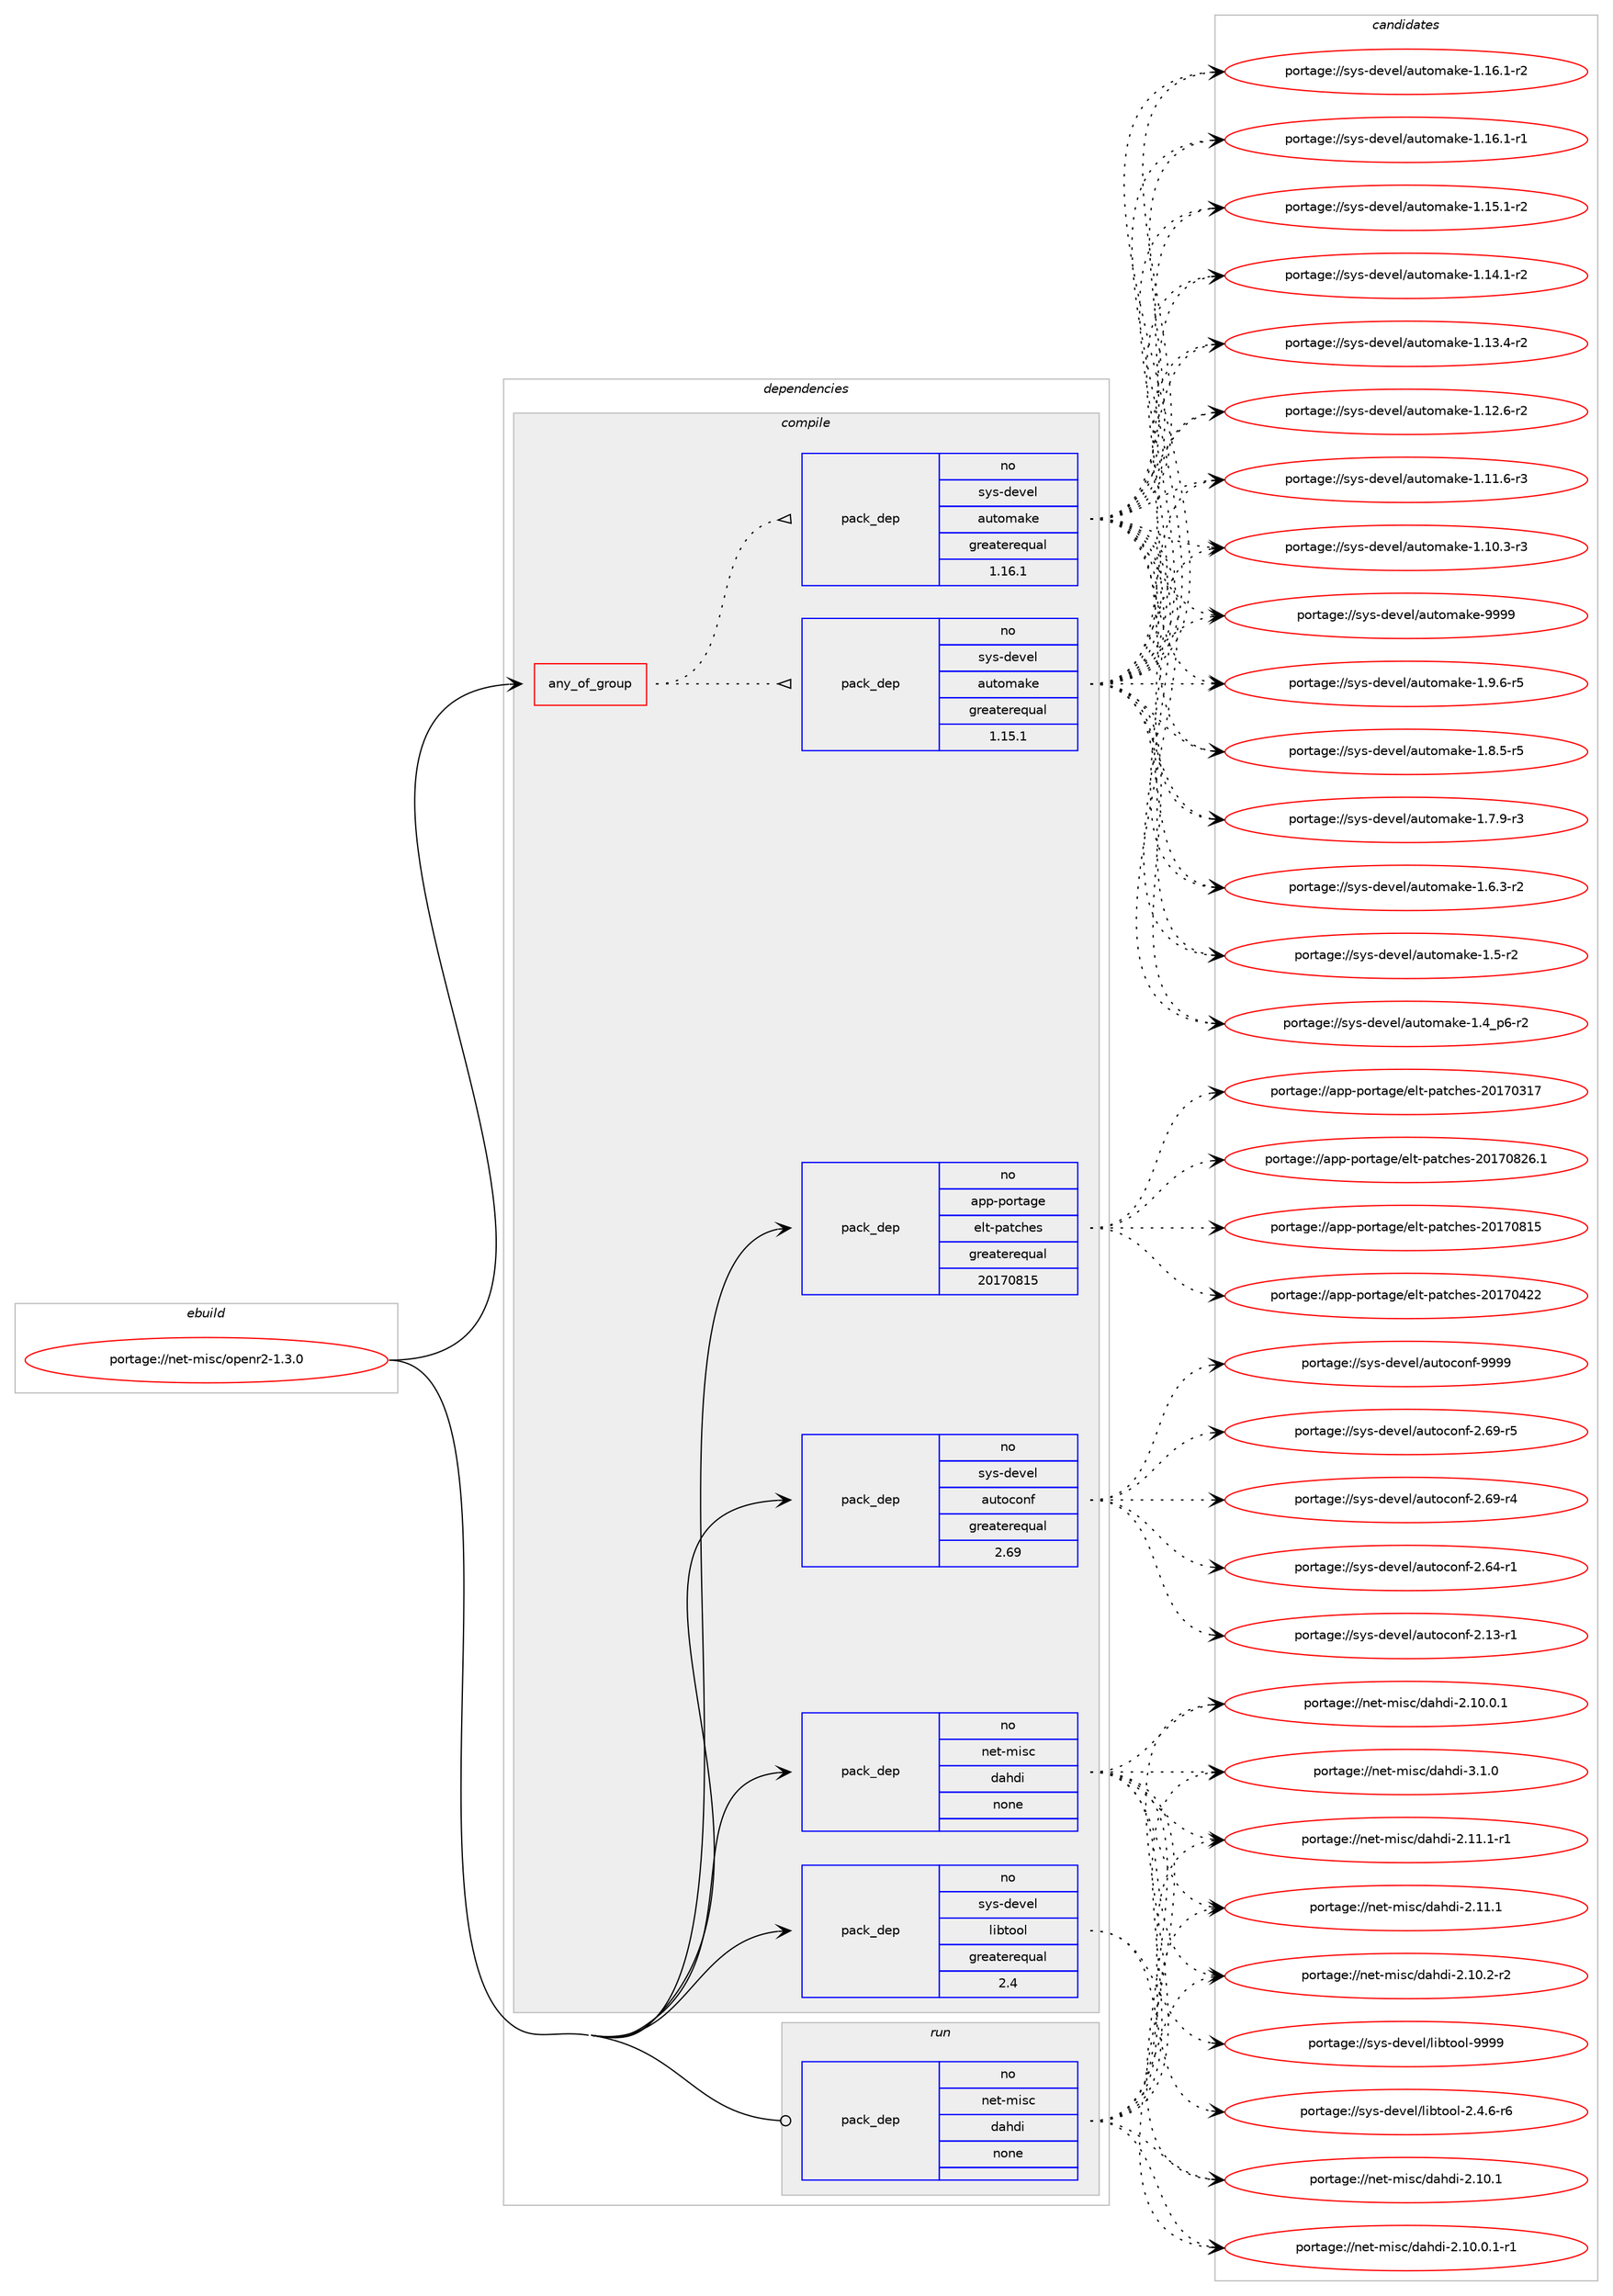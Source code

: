digraph prolog {

# *************
# Graph options
# *************

newrank=true;
concentrate=true;
compound=true;
graph [rankdir=LR,fontname=Helvetica,fontsize=10,ranksep=1.5];#, ranksep=2.5, nodesep=0.2];
edge  [arrowhead=vee];
node  [fontname=Helvetica,fontsize=10];

# **********
# The ebuild
# **********

subgraph cluster_leftcol {
color=gray;
rank=same;
label=<<i>ebuild</i>>;
id [label="portage://net-misc/openr2-1.3.0", color=red, width=4, href="../net-misc/openr2-1.3.0.svg"];
}

# ****************
# The dependencies
# ****************

subgraph cluster_midcol {
color=gray;
label=<<i>dependencies</i>>;
subgraph cluster_compile {
fillcolor="#eeeeee";
style=filled;
label=<<i>compile</i>>;
subgraph any1950 {
dependency121508 [label=<<TABLE BORDER="0" CELLBORDER="1" CELLSPACING="0" CELLPADDING="4"><TR><TD CELLPADDING="10">any_of_group</TD></TR></TABLE>>, shape=none, color=red];subgraph pack94477 {
dependency121509 [label=<<TABLE BORDER="0" CELLBORDER="1" CELLSPACING="0" CELLPADDING="4" WIDTH="220"><TR><TD ROWSPAN="6" CELLPADDING="30">pack_dep</TD></TR><TR><TD WIDTH="110">no</TD></TR><TR><TD>sys-devel</TD></TR><TR><TD>automake</TD></TR><TR><TD>greaterequal</TD></TR><TR><TD>1.16.1</TD></TR></TABLE>>, shape=none, color=blue];
}
dependency121508:e -> dependency121509:w [weight=20,style="dotted",arrowhead="oinv"];
subgraph pack94478 {
dependency121510 [label=<<TABLE BORDER="0" CELLBORDER="1" CELLSPACING="0" CELLPADDING="4" WIDTH="220"><TR><TD ROWSPAN="6" CELLPADDING="30">pack_dep</TD></TR><TR><TD WIDTH="110">no</TD></TR><TR><TD>sys-devel</TD></TR><TR><TD>automake</TD></TR><TR><TD>greaterequal</TD></TR><TR><TD>1.15.1</TD></TR></TABLE>>, shape=none, color=blue];
}
dependency121508:e -> dependency121510:w [weight=20,style="dotted",arrowhead="oinv"];
}
id:e -> dependency121508:w [weight=20,style="solid",arrowhead="vee"];
subgraph pack94479 {
dependency121511 [label=<<TABLE BORDER="0" CELLBORDER="1" CELLSPACING="0" CELLPADDING="4" WIDTH="220"><TR><TD ROWSPAN="6" CELLPADDING="30">pack_dep</TD></TR><TR><TD WIDTH="110">no</TD></TR><TR><TD>app-portage</TD></TR><TR><TD>elt-patches</TD></TR><TR><TD>greaterequal</TD></TR><TR><TD>20170815</TD></TR></TABLE>>, shape=none, color=blue];
}
id:e -> dependency121511:w [weight=20,style="solid",arrowhead="vee"];
subgraph pack94480 {
dependency121512 [label=<<TABLE BORDER="0" CELLBORDER="1" CELLSPACING="0" CELLPADDING="4" WIDTH="220"><TR><TD ROWSPAN="6" CELLPADDING="30">pack_dep</TD></TR><TR><TD WIDTH="110">no</TD></TR><TR><TD>net-misc</TD></TR><TR><TD>dahdi</TD></TR><TR><TD>none</TD></TR><TR><TD></TD></TR></TABLE>>, shape=none, color=blue];
}
id:e -> dependency121512:w [weight=20,style="solid",arrowhead="vee"];
subgraph pack94481 {
dependency121513 [label=<<TABLE BORDER="0" CELLBORDER="1" CELLSPACING="0" CELLPADDING="4" WIDTH="220"><TR><TD ROWSPAN="6" CELLPADDING="30">pack_dep</TD></TR><TR><TD WIDTH="110">no</TD></TR><TR><TD>sys-devel</TD></TR><TR><TD>autoconf</TD></TR><TR><TD>greaterequal</TD></TR><TR><TD>2.69</TD></TR></TABLE>>, shape=none, color=blue];
}
id:e -> dependency121513:w [weight=20,style="solid",arrowhead="vee"];
subgraph pack94482 {
dependency121514 [label=<<TABLE BORDER="0" CELLBORDER="1" CELLSPACING="0" CELLPADDING="4" WIDTH="220"><TR><TD ROWSPAN="6" CELLPADDING="30">pack_dep</TD></TR><TR><TD WIDTH="110">no</TD></TR><TR><TD>sys-devel</TD></TR><TR><TD>libtool</TD></TR><TR><TD>greaterequal</TD></TR><TR><TD>2.4</TD></TR></TABLE>>, shape=none, color=blue];
}
id:e -> dependency121514:w [weight=20,style="solid",arrowhead="vee"];
}
subgraph cluster_compileandrun {
fillcolor="#eeeeee";
style=filled;
label=<<i>compile and run</i>>;
}
subgraph cluster_run {
fillcolor="#eeeeee";
style=filled;
label=<<i>run</i>>;
subgraph pack94483 {
dependency121515 [label=<<TABLE BORDER="0" CELLBORDER="1" CELLSPACING="0" CELLPADDING="4" WIDTH="220"><TR><TD ROWSPAN="6" CELLPADDING="30">pack_dep</TD></TR><TR><TD WIDTH="110">no</TD></TR><TR><TD>net-misc</TD></TR><TR><TD>dahdi</TD></TR><TR><TD>none</TD></TR><TR><TD></TD></TR></TABLE>>, shape=none, color=blue];
}
id:e -> dependency121515:w [weight=20,style="solid",arrowhead="odot"];
}
}

# **************
# The candidates
# **************

subgraph cluster_choices {
rank=same;
color=gray;
label=<<i>candidates</i>>;

subgraph choice94477 {
color=black;
nodesep=1;
choice115121115451001011181011084797117116111109971071014557575757 [label="portage://sys-devel/automake-9999", color=red, width=4,href="../sys-devel/automake-9999.svg"];
choice115121115451001011181011084797117116111109971071014549465746544511453 [label="portage://sys-devel/automake-1.9.6-r5", color=red, width=4,href="../sys-devel/automake-1.9.6-r5.svg"];
choice115121115451001011181011084797117116111109971071014549465646534511453 [label="portage://sys-devel/automake-1.8.5-r5", color=red, width=4,href="../sys-devel/automake-1.8.5-r5.svg"];
choice115121115451001011181011084797117116111109971071014549465546574511451 [label="portage://sys-devel/automake-1.7.9-r3", color=red, width=4,href="../sys-devel/automake-1.7.9-r3.svg"];
choice115121115451001011181011084797117116111109971071014549465446514511450 [label="portage://sys-devel/automake-1.6.3-r2", color=red, width=4,href="../sys-devel/automake-1.6.3-r2.svg"];
choice11512111545100101118101108479711711611110997107101454946534511450 [label="portage://sys-devel/automake-1.5-r2", color=red, width=4,href="../sys-devel/automake-1.5-r2.svg"];
choice115121115451001011181011084797117116111109971071014549465295112544511450 [label="portage://sys-devel/automake-1.4_p6-r2", color=red, width=4,href="../sys-devel/automake-1.4_p6-r2.svg"];
choice11512111545100101118101108479711711611110997107101454946495446494511450 [label="portage://sys-devel/automake-1.16.1-r2", color=red, width=4,href="../sys-devel/automake-1.16.1-r2.svg"];
choice11512111545100101118101108479711711611110997107101454946495446494511449 [label="portage://sys-devel/automake-1.16.1-r1", color=red, width=4,href="../sys-devel/automake-1.16.1-r1.svg"];
choice11512111545100101118101108479711711611110997107101454946495346494511450 [label="portage://sys-devel/automake-1.15.1-r2", color=red, width=4,href="../sys-devel/automake-1.15.1-r2.svg"];
choice11512111545100101118101108479711711611110997107101454946495246494511450 [label="portage://sys-devel/automake-1.14.1-r2", color=red, width=4,href="../sys-devel/automake-1.14.1-r2.svg"];
choice11512111545100101118101108479711711611110997107101454946495146524511450 [label="portage://sys-devel/automake-1.13.4-r2", color=red, width=4,href="../sys-devel/automake-1.13.4-r2.svg"];
choice11512111545100101118101108479711711611110997107101454946495046544511450 [label="portage://sys-devel/automake-1.12.6-r2", color=red, width=4,href="../sys-devel/automake-1.12.6-r2.svg"];
choice11512111545100101118101108479711711611110997107101454946494946544511451 [label="portage://sys-devel/automake-1.11.6-r3", color=red, width=4,href="../sys-devel/automake-1.11.6-r3.svg"];
choice11512111545100101118101108479711711611110997107101454946494846514511451 [label="portage://sys-devel/automake-1.10.3-r3", color=red, width=4,href="../sys-devel/automake-1.10.3-r3.svg"];
dependency121509:e -> choice115121115451001011181011084797117116111109971071014557575757:w [style=dotted,weight="100"];
dependency121509:e -> choice115121115451001011181011084797117116111109971071014549465746544511453:w [style=dotted,weight="100"];
dependency121509:e -> choice115121115451001011181011084797117116111109971071014549465646534511453:w [style=dotted,weight="100"];
dependency121509:e -> choice115121115451001011181011084797117116111109971071014549465546574511451:w [style=dotted,weight="100"];
dependency121509:e -> choice115121115451001011181011084797117116111109971071014549465446514511450:w [style=dotted,weight="100"];
dependency121509:e -> choice11512111545100101118101108479711711611110997107101454946534511450:w [style=dotted,weight="100"];
dependency121509:e -> choice115121115451001011181011084797117116111109971071014549465295112544511450:w [style=dotted,weight="100"];
dependency121509:e -> choice11512111545100101118101108479711711611110997107101454946495446494511450:w [style=dotted,weight="100"];
dependency121509:e -> choice11512111545100101118101108479711711611110997107101454946495446494511449:w [style=dotted,weight="100"];
dependency121509:e -> choice11512111545100101118101108479711711611110997107101454946495346494511450:w [style=dotted,weight="100"];
dependency121509:e -> choice11512111545100101118101108479711711611110997107101454946495246494511450:w [style=dotted,weight="100"];
dependency121509:e -> choice11512111545100101118101108479711711611110997107101454946495146524511450:w [style=dotted,weight="100"];
dependency121509:e -> choice11512111545100101118101108479711711611110997107101454946495046544511450:w [style=dotted,weight="100"];
dependency121509:e -> choice11512111545100101118101108479711711611110997107101454946494946544511451:w [style=dotted,weight="100"];
dependency121509:e -> choice11512111545100101118101108479711711611110997107101454946494846514511451:w [style=dotted,weight="100"];
}
subgraph choice94478 {
color=black;
nodesep=1;
choice115121115451001011181011084797117116111109971071014557575757 [label="portage://sys-devel/automake-9999", color=red, width=4,href="../sys-devel/automake-9999.svg"];
choice115121115451001011181011084797117116111109971071014549465746544511453 [label="portage://sys-devel/automake-1.9.6-r5", color=red, width=4,href="../sys-devel/automake-1.9.6-r5.svg"];
choice115121115451001011181011084797117116111109971071014549465646534511453 [label="portage://sys-devel/automake-1.8.5-r5", color=red, width=4,href="../sys-devel/automake-1.8.5-r5.svg"];
choice115121115451001011181011084797117116111109971071014549465546574511451 [label="portage://sys-devel/automake-1.7.9-r3", color=red, width=4,href="../sys-devel/automake-1.7.9-r3.svg"];
choice115121115451001011181011084797117116111109971071014549465446514511450 [label="portage://sys-devel/automake-1.6.3-r2", color=red, width=4,href="../sys-devel/automake-1.6.3-r2.svg"];
choice11512111545100101118101108479711711611110997107101454946534511450 [label="portage://sys-devel/automake-1.5-r2", color=red, width=4,href="../sys-devel/automake-1.5-r2.svg"];
choice115121115451001011181011084797117116111109971071014549465295112544511450 [label="portage://sys-devel/automake-1.4_p6-r2", color=red, width=4,href="../sys-devel/automake-1.4_p6-r2.svg"];
choice11512111545100101118101108479711711611110997107101454946495446494511450 [label="portage://sys-devel/automake-1.16.1-r2", color=red, width=4,href="../sys-devel/automake-1.16.1-r2.svg"];
choice11512111545100101118101108479711711611110997107101454946495446494511449 [label="portage://sys-devel/automake-1.16.1-r1", color=red, width=4,href="../sys-devel/automake-1.16.1-r1.svg"];
choice11512111545100101118101108479711711611110997107101454946495346494511450 [label="portage://sys-devel/automake-1.15.1-r2", color=red, width=4,href="../sys-devel/automake-1.15.1-r2.svg"];
choice11512111545100101118101108479711711611110997107101454946495246494511450 [label="portage://sys-devel/automake-1.14.1-r2", color=red, width=4,href="../sys-devel/automake-1.14.1-r2.svg"];
choice11512111545100101118101108479711711611110997107101454946495146524511450 [label="portage://sys-devel/automake-1.13.4-r2", color=red, width=4,href="../sys-devel/automake-1.13.4-r2.svg"];
choice11512111545100101118101108479711711611110997107101454946495046544511450 [label="portage://sys-devel/automake-1.12.6-r2", color=red, width=4,href="../sys-devel/automake-1.12.6-r2.svg"];
choice11512111545100101118101108479711711611110997107101454946494946544511451 [label="portage://sys-devel/automake-1.11.6-r3", color=red, width=4,href="../sys-devel/automake-1.11.6-r3.svg"];
choice11512111545100101118101108479711711611110997107101454946494846514511451 [label="portage://sys-devel/automake-1.10.3-r3", color=red, width=4,href="../sys-devel/automake-1.10.3-r3.svg"];
dependency121510:e -> choice115121115451001011181011084797117116111109971071014557575757:w [style=dotted,weight="100"];
dependency121510:e -> choice115121115451001011181011084797117116111109971071014549465746544511453:w [style=dotted,weight="100"];
dependency121510:e -> choice115121115451001011181011084797117116111109971071014549465646534511453:w [style=dotted,weight="100"];
dependency121510:e -> choice115121115451001011181011084797117116111109971071014549465546574511451:w [style=dotted,weight="100"];
dependency121510:e -> choice115121115451001011181011084797117116111109971071014549465446514511450:w [style=dotted,weight="100"];
dependency121510:e -> choice11512111545100101118101108479711711611110997107101454946534511450:w [style=dotted,weight="100"];
dependency121510:e -> choice115121115451001011181011084797117116111109971071014549465295112544511450:w [style=dotted,weight="100"];
dependency121510:e -> choice11512111545100101118101108479711711611110997107101454946495446494511450:w [style=dotted,weight="100"];
dependency121510:e -> choice11512111545100101118101108479711711611110997107101454946495446494511449:w [style=dotted,weight="100"];
dependency121510:e -> choice11512111545100101118101108479711711611110997107101454946495346494511450:w [style=dotted,weight="100"];
dependency121510:e -> choice11512111545100101118101108479711711611110997107101454946495246494511450:w [style=dotted,weight="100"];
dependency121510:e -> choice11512111545100101118101108479711711611110997107101454946495146524511450:w [style=dotted,weight="100"];
dependency121510:e -> choice11512111545100101118101108479711711611110997107101454946495046544511450:w [style=dotted,weight="100"];
dependency121510:e -> choice11512111545100101118101108479711711611110997107101454946494946544511451:w [style=dotted,weight="100"];
dependency121510:e -> choice11512111545100101118101108479711711611110997107101454946494846514511451:w [style=dotted,weight="100"];
}
subgraph choice94479 {
color=black;
nodesep=1;
choice971121124511211111411697103101471011081164511297116991041011154550484955485650544649 [label="portage://app-portage/elt-patches-20170826.1", color=red, width=4,href="../app-portage/elt-patches-20170826.1.svg"];
choice97112112451121111141169710310147101108116451129711699104101115455048495548564953 [label="portage://app-portage/elt-patches-20170815", color=red, width=4,href="../app-portage/elt-patches-20170815.svg"];
choice97112112451121111141169710310147101108116451129711699104101115455048495548525050 [label="portage://app-portage/elt-patches-20170422", color=red, width=4,href="../app-portage/elt-patches-20170422.svg"];
choice97112112451121111141169710310147101108116451129711699104101115455048495548514955 [label="portage://app-portage/elt-patches-20170317", color=red, width=4,href="../app-portage/elt-patches-20170317.svg"];
dependency121511:e -> choice971121124511211111411697103101471011081164511297116991041011154550484955485650544649:w [style=dotted,weight="100"];
dependency121511:e -> choice97112112451121111141169710310147101108116451129711699104101115455048495548564953:w [style=dotted,weight="100"];
dependency121511:e -> choice97112112451121111141169710310147101108116451129711699104101115455048495548525050:w [style=dotted,weight="100"];
dependency121511:e -> choice97112112451121111141169710310147101108116451129711699104101115455048495548514955:w [style=dotted,weight="100"];
}
subgraph choice94480 {
color=black;
nodesep=1;
choice11010111645109105115994710097104100105455146494648 [label="portage://net-misc/dahdi-3.1.0", color=red, width=4,href="../net-misc/dahdi-3.1.0.svg"];
choice11010111645109105115994710097104100105455046494946494511449 [label="portage://net-misc/dahdi-2.11.1-r1", color=red, width=4,href="../net-misc/dahdi-2.11.1-r1.svg"];
choice1101011164510910511599471009710410010545504649494649 [label="portage://net-misc/dahdi-2.11.1", color=red, width=4,href="../net-misc/dahdi-2.11.1.svg"];
choice11010111645109105115994710097104100105455046494846504511450 [label="portage://net-misc/dahdi-2.10.2-r2", color=red, width=4,href="../net-misc/dahdi-2.10.2-r2.svg"];
choice1101011164510910511599471009710410010545504649484649 [label="portage://net-misc/dahdi-2.10.1", color=red, width=4,href="../net-misc/dahdi-2.10.1.svg"];
choice110101116451091051159947100971041001054550464948464846494511449 [label="portage://net-misc/dahdi-2.10.0.1-r1", color=red, width=4,href="../net-misc/dahdi-2.10.0.1-r1.svg"];
choice11010111645109105115994710097104100105455046494846484649 [label="portage://net-misc/dahdi-2.10.0.1", color=red, width=4,href="../net-misc/dahdi-2.10.0.1.svg"];
dependency121512:e -> choice11010111645109105115994710097104100105455146494648:w [style=dotted,weight="100"];
dependency121512:e -> choice11010111645109105115994710097104100105455046494946494511449:w [style=dotted,weight="100"];
dependency121512:e -> choice1101011164510910511599471009710410010545504649494649:w [style=dotted,weight="100"];
dependency121512:e -> choice11010111645109105115994710097104100105455046494846504511450:w [style=dotted,weight="100"];
dependency121512:e -> choice1101011164510910511599471009710410010545504649484649:w [style=dotted,weight="100"];
dependency121512:e -> choice110101116451091051159947100971041001054550464948464846494511449:w [style=dotted,weight="100"];
dependency121512:e -> choice11010111645109105115994710097104100105455046494846484649:w [style=dotted,weight="100"];
}
subgraph choice94481 {
color=black;
nodesep=1;
choice115121115451001011181011084797117116111991111101024557575757 [label="portage://sys-devel/autoconf-9999", color=red, width=4,href="../sys-devel/autoconf-9999.svg"];
choice1151211154510010111810110847971171161119911111010245504654574511453 [label="portage://sys-devel/autoconf-2.69-r5", color=red, width=4,href="../sys-devel/autoconf-2.69-r5.svg"];
choice1151211154510010111810110847971171161119911111010245504654574511452 [label="portage://sys-devel/autoconf-2.69-r4", color=red, width=4,href="../sys-devel/autoconf-2.69-r4.svg"];
choice1151211154510010111810110847971171161119911111010245504654524511449 [label="portage://sys-devel/autoconf-2.64-r1", color=red, width=4,href="../sys-devel/autoconf-2.64-r1.svg"];
choice1151211154510010111810110847971171161119911111010245504649514511449 [label="portage://sys-devel/autoconf-2.13-r1", color=red, width=4,href="../sys-devel/autoconf-2.13-r1.svg"];
dependency121513:e -> choice115121115451001011181011084797117116111991111101024557575757:w [style=dotted,weight="100"];
dependency121513:e -> choice1151211154510010111810110847971171161119911111010245504654574511453:w [style=dotted,weight="100"];
dependency121513:e -> choice1151211154510010111810110847971171161119911111010245504654574511452:w [style=dotted,weight="100"];
dependency121513:e -> choice1151211154510010111810110847971171161119911111010245504654524511449:w [style=dotted,weight="100"];
dependency121513:e -> choice1151211154510010111810110847971171161119911111010245504649514511449:w [style=dotted,weight="100"];
}
subgraph choice94482 {
color=black;
nodesep=1;
choice1151211154510010111810110847108105981161111111084557575757 [label="portage://sys-devel/libtool-9999", color=red, width=4,href="../sys-devel/libtool-9999.svg"];
choice1151211154510010111810110847108105981161111111084550465246544511454 [label="portage://sys-devel/libtool-2.4.6-r6", color=red, width=4,href="../sys-devel/libtool-2.4.6-r6.svg"];
dependency121514:e -> choice1151211154510010111810110847108105981161111111084557575757:w [style=dotted,weight="100"];
dependency121514:e -> choice1151211154510010111810110847108105981161111111084550465246544511454:w [style=dotted,weight="100"];
}
subgraph choice94483 {
color=black;
nodesep=1;
choice11010111645109105115994710097104100105455146494648 [label="portage://net-misc/dahdi-3.1.0", color=red, width=4,href="../net-misc/dahdi-3.1.0.svg"];
choice11010111645109105115994710097104100105455046494946494511449 [label="portage://net-misc/dahdi-2.11.1-r1", color=red, width=4,href="../net-misc/dahdi-2.11.1-r1.svg"];
choice1101011164510910511599471009710410010545504649494649 [label="portage://net-misc/dahdi-2.11.1", color=red, width=4,href="../net-misc/dahdi-2.11.1.svg"];
choice11010111645109105115994710097104100105455046494846504511450 [label="portage://net-misc/dahdi-2.10.2-r2", color=red, width=4,href="../net-misc/dahdi-2.10.2-r2.svg"];
choice1101011164510910511599471009710410010545504649484649 [label="portage://net-misc/dahdi-2.10.1", color=red, width=4,href="../net-misc/dahdi-2.10.1.svg"];
choice110101116451091051159947100971041001054550464948464846494511449 [label="portage://net-misc/dahdi-2.10.0.1-r1", color=red, width=4,href="../net-misc/dahdi-2.10.0.1-r1.svg"];
choice11010111645109105115994710097104100105455046494846484649 [label="portage://net-misc/dahdi-2.10.0.1", color=red, width=4,href="../net-misc/dahdi-2.10.0.1.svg"];
dependency121515:e -> choice11010111645109105115994710097104100105455146494648:w [style=dotted,weight="100"];
dependency121515:e -> choice11010111645109105115994710097104100105455046494946494511449:w [style=dotted,weight="100"];
dependency121515:e -> choice1101011164510910511599471009710410010545504649494649:w [style=dotted,weight="100"];
dependency121515:e -> choice11010111645109105115994710097104100105455046494846504511450:w [style=dotted,weight="100"];
dependency121515:e -> choice1101011164510910511599471009710410010545504649484649:w [style=dotted,weight="100"];
dependency121515:e -> choice110101116451091051159947100971041001054550464948464846494511449:w [style=dotted,weight="100"];
dependency121515:e -> choice11010111645109105115994710097104100105455046494846484649:w [style=dotted,weight="100"];
}
}

}
